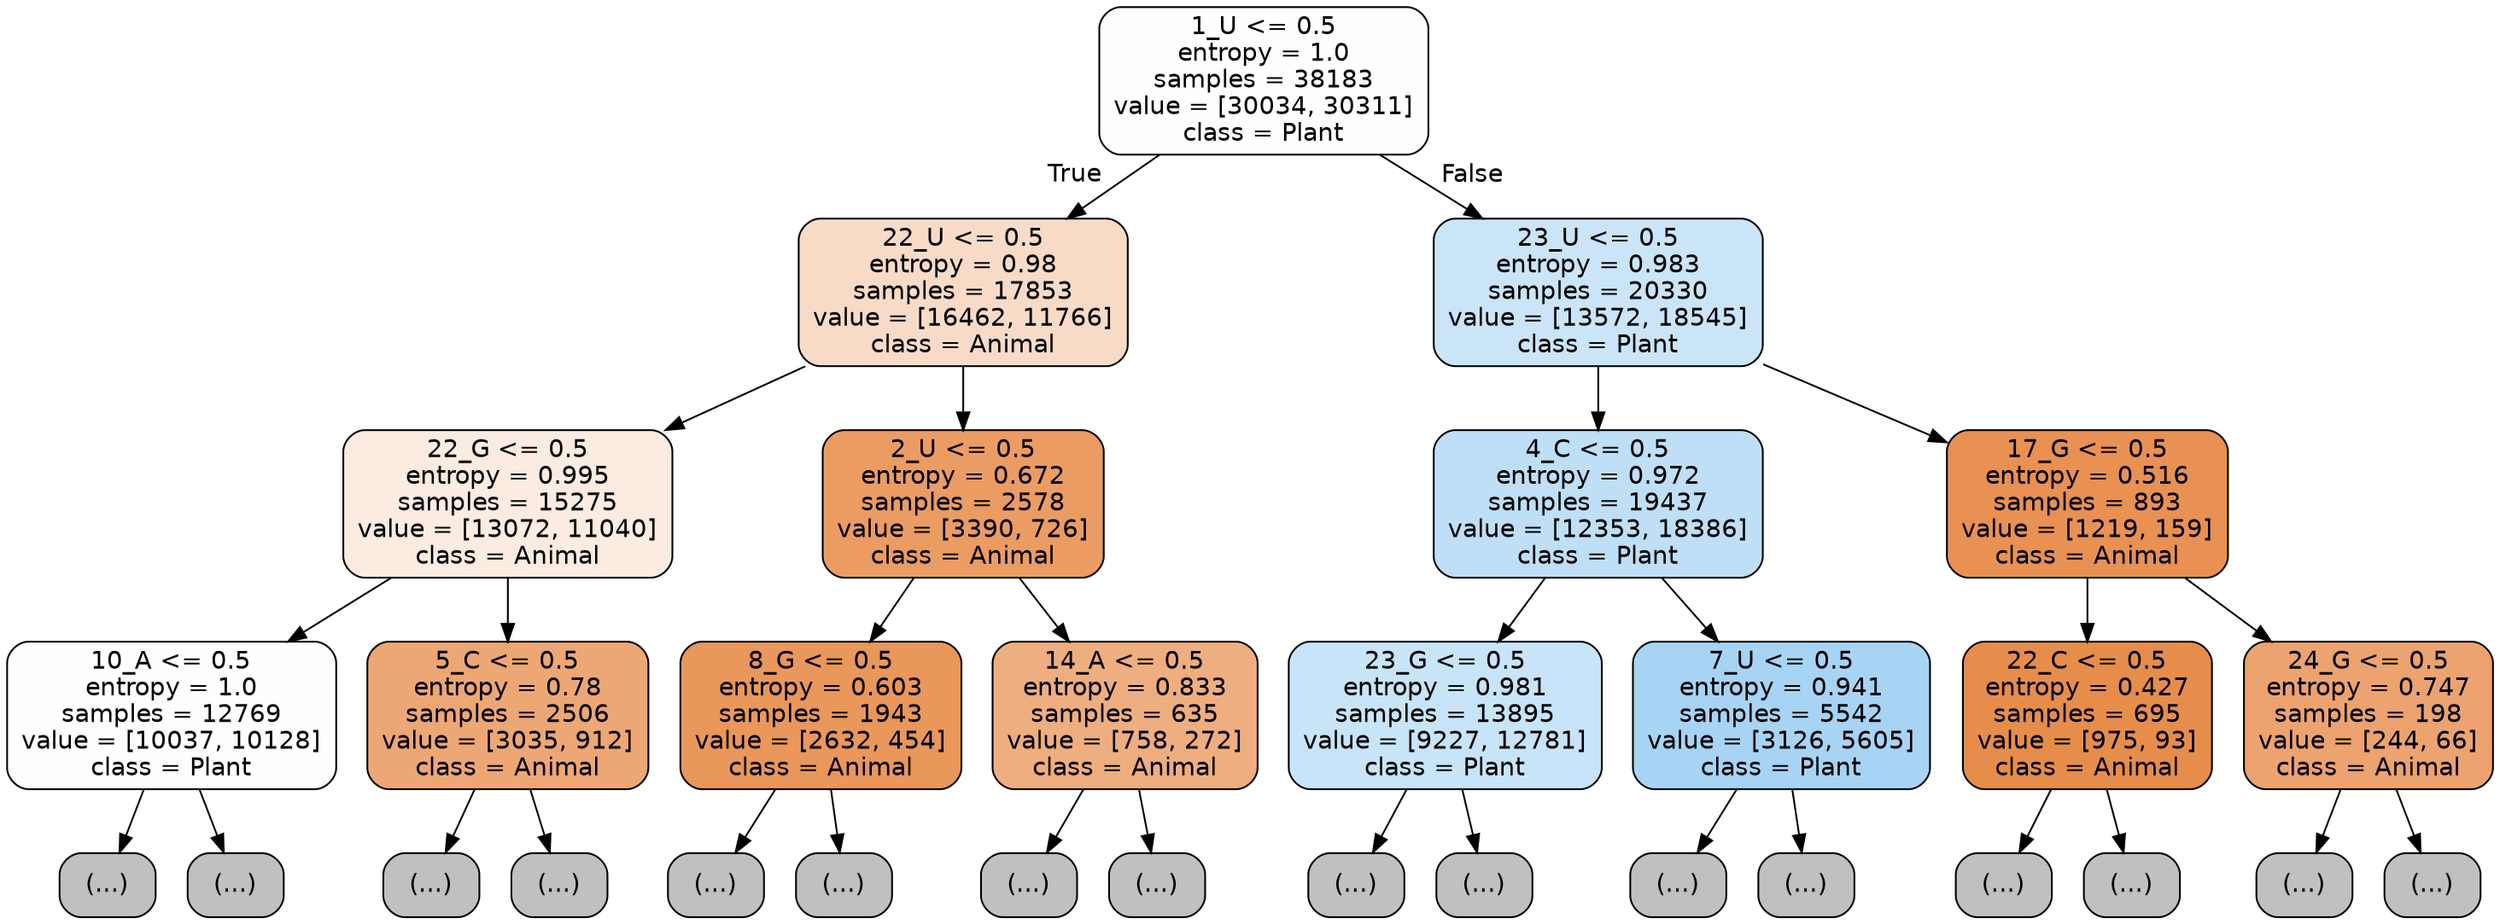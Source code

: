 digraph Tree {
node [shape=box, style="filled, rounded", color="black", fontname="helvetica"] ;
edge [fontname="helvetica"] ;
0 [label="1_U <= 0.5\nentropy = 1.0\nsamples = 38183\nvalue = [30034, 30311]\nclass = Plant", fillcolor="#fdfeff"] ;
1 [label="22_U <= 0.5\nentropy = 0.98\nsamples = 17853\nvalue = [16462, 11766]\nclass = Animal", fillcolor="#f8dbc7"] ;
0 -> 1 [labeldistance=2.5, labelangle=45, headlabel="True"] ;
2 [label="22_G <= 0.5\nentropy = 0.995\nsamples = 15275\nvalue = [13072, 11040]\nclass = Animal", fillcolor="#fbebe0"] ;
1 -> 2 ;
3 [label="10_A <= 0.5\nentropy = 1.0\nsamples = 12769\nvalue = [10037, 10128]\nclass = Plant", fillcolor="#fdfeff"] ;
2 -> 3 ;
4 [label="(...)", fillcolor="#C0C0C0"] ;
3 -> 4 ;
5511 [label="(...)", fillcolor="#C0C0C0"] ;
3 -> 5511 ;
7084 [label="5_C <= 0.5\nentropy = 0.78\nsamples = 2506\nvalue = [3035, 912]\nclass = Animal", fillcolor="#eda774"] ;
2 -> 7084 ;
7085 [label="(...)", fillcolor="#C0C0C0"] ;
7084 -> 7085 ;
7978 [label="(...)", fillcolor="#C0C0C0"] ;
7084 -> 7978 ;
8261 [label="2_U <= 0.5\nentropy = 0.672\nsamples = 2578\nvalue = [3390, 726]\nclass = Animal", fillcolor="#eb9c63"] ;
1 -> 8261 ;
8262 [label="8_G <= 0.5\nentropy = 0.603\nsamples = 1943\nvalue = [2632, 454]\nclass = Animal", fillcolor="#e9975b"] ;
8261 -> 8262 ;
8263 [label="(...)", fillcolor="#C0C0C0"] ;
8262 -> 8263 ;
8788 [label="(...)", fillcolor="#C0C0C0"] ;
8262 -> 8788 ;
8963 [label="14_A <= 0.5\nentropy = 0.833\nsamples = 635\nvalue = [758, 272]\nclass = Animal", fillcolor="#eeae80"] ;
8261 -> 8963 ;
8964 [label="(...)", fillcolor="#C0C0C0"] ;
8963 -> 8964 ;
9143 [label="(...)", fillcolor="#C0C0C0"] ;
8963 -> 9143 ;
9224 [label="23_U <= 0.5\nentropy = 0.983\nsamples = 20330\nvalue = [13572, 18545]\nclass = Plant", fillcolor="#cae5f8"] ;
0 -> 9224 [labeldistance=2.5, labelangle=-45, headlabel="False"] ;
9225 [label="4_C <= 0.5\nentropy = 0.972\nsamples = 19437\nvalue = [12353, 18386]\nclass = Plant", fillcolor="#bedff6"] ;
9224 -> 9225 ;
9226 [label="23_G <= 0.5\nentropy = 0.981\nsamples = 13895\nvalue = [9227, 12781]\nclass = Plant", fillcolor="#c8e4f8"] ;
9225 -> 9226 ;
9227 [label="(...)", fillcolor="#C0C0C0"] ;
9226 -> 9227 ;
14304 [label="(...)", fillcolor="#C0C0C0"] ;
9226 -> 14304 ;
14515 [label="7_U <= 0.5\nentropy = 0.941\nsamples = 5542\nvalue = [3126, 5605]\nclass = Plant", fillcolor="#a7d4f4"] ;
9225 -> 14515 ;
14516 [label="(...)", fillcolor="#C0C0C0"] ;
14515 -> 14516 ;
15783 [label="(...)", fillcolor="#C0C0C0"] ;
14515 -> 15783 ;
16192 [label="17_G <= 0.5\nentropy = 0.516\nsamples = 893\nvalue = [1219, 159]\nclass = Animal", fillcolor="#e89153"] ;
9224 -> 16192 ;
16193 [label="22_C <= 0.5\nentropy = 0.427\nsamples = 695\nvalue = [975, 93]\nclass = Animal", fillcolor="#e78d4c"] ;
16192 -> 16193 ;
16194 [label="(...)", fillcolor="#C0C0C0"] ;
16193 -> 16194 ;
16323 [label="(...)", fillcolor="#C0C0C0"] ;
16193 -> 16323 ;
16374 [label="24_G <= 0.5\nentropy = 0.747\nsamples = 198\nvalue = [244, 66]\nclass = Animal", fillcolor="#eca36f"] ;
16192 -> 16374 ;
16375 [label="(...)", fillcolor="#C0C0C0"] ;
16374 -> 16375 ;
16436 [label="(...)", fillcolor="#C0C0C0"] ;
16374 -> 16436 ;
}